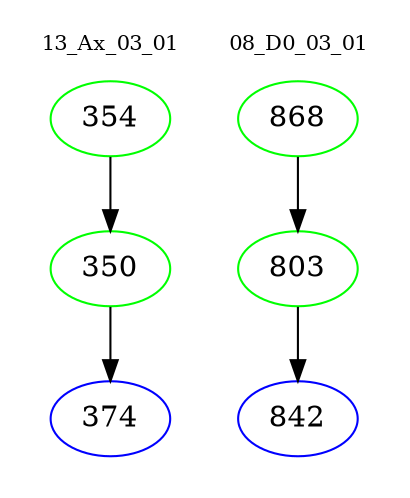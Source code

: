 digraph{
subgraph cluster_0 {
color = white
label = "13_Ax_03_01";
fontsize=10;
T0_354 [label="354", color="green"]
T0_354 -> T0_350 [color="black"]
T0_350 [label="350", color="green"]
T0_350 -> T0_374 [color="black"]
T0_374 [label="374", color="blue"]
}
subgraph cluster_1 {
color = white
label = "08_D0_03_01";
fontsize=10;
T1_868 [label="868", color="green"]
T1_868 -> T1_803 [color="black"]
T1_803 [label="803", color="green"]
T1_803 -> T1_842 [color="black"]
T1_842 [label="842", color="blue"]
}
}
